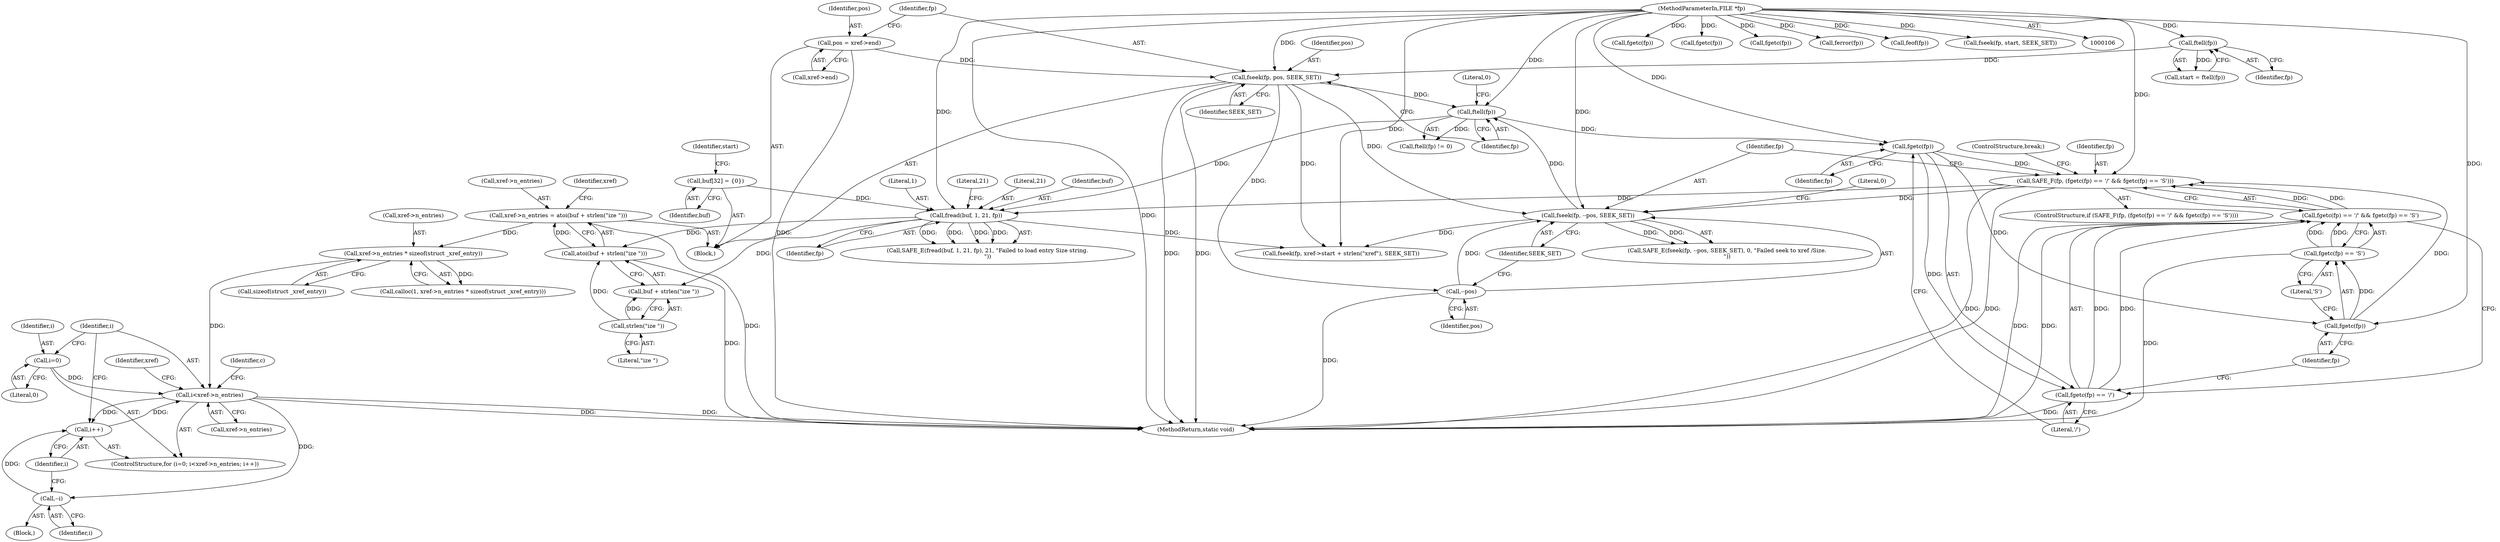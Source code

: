 digraph "0_pdfresurrect_0c4120fffa3dffe97b95c486a120eded82afe8a6_4@pointer" {
"1000208" [label="(Call,i<xref->n_entries)"];
"1000213" [label="(Call,i++)"];
"1000208" [label="(Call,i<xref->n_entries)"];
"1000205" [label="(Call,i=0)"];
"1000183" [label="(Call,xref->n_entries * sizeof(struct _xref_entry))"];
"1000168" [label="(Call,xref->n_entries = atoi(buf + strlen(\"ize \")))"];
"1000172" [label="(Call,atoi(buf + strlen(\"ize \")))"];
"1000161" [label="(Call,fread(buf, 1, 21, fp))"];
"1000116" [label="(Call,buf[32] = {0})"];
"1000139" [label="(Call,SAFE_F(fp, (fgetc(fp) == '/' && fgetc(fp) == 'S')))"];
"1000143" [label="(Call,fgetc(fp))"];
"1000135" [label="(Call,ftell(fp))"];
"1000129" [label="(Call,fseek(fp, pos, SEEK_SET))"];
"1000122" [label="(Call,ftell(fp))"];
"1000107" [label="(MethodParameterIn,FILE *fp)"];
"1000124" [label="(Call,pos = xref->end)"];
"1000153" [label="(Call,fseek(fp, --pos, SEEK_SET))"];
"1000155" [label="(Call,--pos)"];
"1000147" [label="(Call,fgetc(fp))"];
"1000141" [label="(Call,fgetc(fp) == '/' && fgetc(fp) == 'S')"];
"1000142" [label="(Call,fgetc(fp) == '/')"];
"1000146" [label="(Call,fgetc(fp) == 'S')"];
"1000175" [label="(Call,strlen(\"ize \"))"];
"1000346" [label="(Call,--i)"];
"1000209" [label="(Identifier,i)"];
"1000204" [label="(ControlStructure,for (i=0; i<xref->n_entries; i++))"];
"1000173" [label="(Call,buf + strlen(\"ize \"))"];
"1000116" [label="(Call,buf[32] = {0})"];
"1000161" [label="(Call,fread(buf, 1, 21, fp))"];
"1000143" [label="(Call,fgetc(fp))"];
"1000124" [label="(Call,pos = xref->end)"];
"1000192" [label="(Call,fseek(fp, xref->start + strlen(\"xref\"), SEEK_SET))"];
"1000156" [label="(Identifier,pos)"];
"1000137" [label="(Literal,0)"];
"1000265" [label="(Call,fgetc(fp))"];
"1000168" [label="(Call,xref->n_entries = atoi(buf + strlen(\"ize \")))"];
"1000150" [label="(ControlStructure,break;)"];
"1000141" [label="(Call,fgetc(fp) == '/' && fgetc(fp) == 'S')"];
"1000218" [label="(Call,fgetc(fp))"];
"1000134" [label="(Call,ftell(fp) != 0)"];
"1000184" [label="(Call,xref->n_entries)"];
"1000210" [label="(Call,xref->n_entries)"];
"1000123" [label="(Identifier,fp)"];
"1000155" [label="(Call,--pos)"];
"1000166" [label="(Literal,21)"];
"1000125" [label="(Identifier,pos)"];
"1000152" [label="(Call,SAFE_E(fseek(fp, --pos, SEEK_SET), 0, \"Failed seek to xref /Size.\n\"))"];
"1000164" [label="(Literal,21)"];
"1000230" [label="(Call,fgetc(fp))"];
"1000357" [label="(MethodReturn,static void)"];
"1000140" [label="(Identifier,fp)"];
"1000142" [label="(Call,fgetc(fp) == '/')"];
"1000162" [label="(Identifier,buf)"];
"1000187" [label="(Call,sizeof(struct _xref_entry))"];
"1000120" [label="(Call,start = ftell(fp))"];
"1000145" [label="(Literal,'/')"];
"1000217" [label="(Identifier,c)"];
"1000129" [label="(Call,fseek(fp, pos, SEEK_SET))"];
"1000214" [label="(Identifier,i)"];
"1000138" [label="(ControlStructure,if (SAFE_F(fp, (fgetc(fp) == '/' && fgetc(fp) == 'S'))))"];
"1000183" [label="(Call,xref->n_entries * sizeof(struct _xref_entry))"];
"1000250" [label="(Call,ferror(fp))"];
"1000126" [label="(Call,xref->end)"];
"1000144" [label="(Identifier,fp)"];
"1000130" [label="(Identifier,fp)"];
"1000205" [label="(Call,i=0)"];
"1000157" [label="(Identifier,SEEK_SET)"];
"1000341" [label="(Block,)"];
"1000117" [label="(Identifier,buf)"];
"1000176" [label="(Literal,\"ize \")"];
"1000213" [label="(Call,i++)"];
"1000136" [label="(Identifier,fp)"];
"1000107" [label="(MethodParameterIn,FILE *fp)"];
"1000135" [label="(Call,ftell(fp))"];
"1000146" [label="(Call,fgetc(fp) == 'S')"];
"1000121" [label="(Identifier,start)"];
"1000139" [label="(Call,SAFE_F(fp, (fgetc(fp) == '/' && fgetc(fp) == 'S')))"];
"1000206" [label="(Identifier,i)"];
"1000346" [label="(Call,--i)"];
"1000175" [label="(Call,strlen(\"ize \"))"];
"1000158" [label="(Literal,0)"];
"1000148" [label="(Identifier,fp)"];
"1000163" [label="(Literal,1)"];
"1000153" [label="(Call,fseek(fp, --pos, SEEK_SET))"];
"1000149" [label="(Literal,'S')"];
"1000350" [label="(Identifier,xref)"];
"1000109" [label="(Block,)"];
"1000132" [label="(Identifier,SEEK_SET)"];
"1000154" [label="(Identifier,fp)"];
"1000122" [label="(Call,ftell(fp))"];
"1000208" [label="(Call,i<xref->n_entries)"];
"1000172" [label="(Call,atoi(buf + strlen(\"ize \")))"];
"1000160" [label="(Call,SAFE_E(fread(buf, 1, 21, fp), 21, \"Failed to load entry Size string.\n\"))"];
"1000179" [label="(Identifier,xref)"];
"1000147" [label="(Call,fgetc(fp))"];
"1000181" [label="(Call,calloc(1, xref->n_entries * sizeof(struct _xref_entry)))"];
"1000131" [label="(Identifier,pos)"];
"1000246" [label="(Call,feof(fp))"];
"1000353" [label="(Call,fseek(fp, start, SEEK_SET))"];
"1000347" [label="(Identifier,i)"];
"1000207" [label="(Literal,0)"];
"1000165" [label="(Identifier,fp)"];
"1000169" [label="(Call,xref->n_entries)"];
"1000208" -> "1000204"  [label="AST: "];
"1000208" -> "1000210"  [label="CFG: "];
"1000209" -> "1000208"  [label="AST: "];
"1000210" -> "1000208"  [label="AST: "];
"1000217" -> "1000208"  [label="CFG: "];
"1000350" -> "1000208"  [label="CFG: "];
"1000208" -> "1000357"  [label="DDG: "];
"1000208" -> "1000357"  [label="DDG: "];
"1000213" -> "1000208"  [label="DDG: "];
"1000205" -> "1000208"  [label="DDG: "];
"1000183" -> "1000208"  [label="DDG: "];
"1000208" -> "1000213"  [label="DDG: "];
"1000208" -> "1000346"  [label="DDG: "];
"1000213" -> "1000204"  [label="AST: "];
"1000213" -> "1000214"  [label="CFG: "];
"1000214" -> "1000213"  [label="AST: "];
"1000209" -> "1000213"  [label="CFG: "];
"1000346" -> "1000213"  [label="DDG: "];
"1000205" -> "1000204"  [label="AST: "];
"1000205" -> "1000207"  [label="CFG: "];
"1000206" -> "1000205"  [label="AST: "];
"1000207" -> "1000205"  [label="AST: "];
"1000209" -> "1000205"  [label="CFG: "];
"1000183" -> "1000181"  [label="AST: "];
"1000183" -> "1000187"  [label="CFG: "];
"1000184" -> "1000183"  [label="AST: "];
"1000187" -> "1000183"  [label="AST: "];
"1000181" -> "1000183"  [label="CFG: "];
"1000183" -> "1000181"  [label="DDG: "];
"1000168" -> "1000183"  [label="DDG: "];
"1000168" -> "1000109"  [label="AST: "];
"1000168" -> "1000172"  [label="CFG: "];
"1000169" -> "1000168"  [label="AST: "];
"1000172" -> "1000168"  [label="AST: "];
"1000179" -> "1000168"  [label="CFG: "];
"1000168" -> "1000357"  [label="DDG: "];
"1000172" -> "1000168"  [label="DDG: "];
"1000172" -> "1000173"  [label="CFG: "];
"1000173" -> "1000172"  [label="AST: "];
"1000172" -> "1000357"  [label="DDG: "];
"1000161" -> "1000172"  [label="DDG: "];
"1000175" -> "1000172"  [label="DDG: "];
"1000161" -> "1000160"  [label="AST: "];
"1000161" -> "1000165"  [label="CFG: "];
"1000162" -> "1000161"  [label="AST: "];
"1000163" -> "1000161"  [label="AST: "];
"1000164" -> "1000161"  [label="AST: "];
"1000165" -> "1000161"  [label="AST: "];
"1000166" -> "1000161"  [label="CFG: "];
"1000161" -> "1000160"  [label="DDG: "];
"1000161" -> "1000160"  [label="DDG: "];
"1000161" -> "1000160"  [label="DDG: "];
"1000161" -> "1000160"  [label="DDG: "];
"1000116" -> "1000161"  [label="DDG: "];
"1000139" -> "1000161"  [label="DDG: "];
"1000135" -> "1000161"  [label="DDG: "];
"1000107" -> "1000161"  [label="DDG: "];
"1000161" -> "1000173"  [label="DDG: "];
"1000161" -> "1000192"  [label="DDG: "];
"1000116" -> "1000109"  [label="AST: "];
"1000116" -> "1000117"  [label="CFG: "];
"1000117" -> "1000116"  [label="AST: "];
"1000121" -> "1000116"  [label="CFG: "];
"1000139" -> "1000138"  [label="AST: "];
"1000139" -> "1000141"  [label="CFG: "];
"1000140" -> "1000139"  [label="AST: "];
"1000141" -> "1000139"  [label="AST: "];
"1000150" -> "1000139"  [label="CFG: "];
"1000154" -> "1000139"  [label="CFG: "];
"1000139" -> "1000357"  [label="DDG: "];
"1000139" -> "1000357"  [label="DDG: "];
"1000143" -> "1000139"  [label="DDG: "];
"1000147" -> "1000139"  [label="DDG: "];
"1000107" -> "1000139"  [label="DDG: "];
"1000141" -> "1000139"  [label="DDG: "];
"1000141" -> "1000139"  [label="DDG: "];
"1000139" -> "1000153"  [label="DDG: "];
"1000143" -> "1000142"  [label="AST: "];
"1000143" -> "1000144"  [label="CFG: "];
"1000144" -> "1000143"  [label="AST: "];
"1000145" -> "1000143"  [label="CFG: "];
"1000143" -> "1000142"  [label="DDG: "];
"1000135" -> "1000143"  [label="DDG: "];
"1000107" -> "1000143"  [label="DDG: "];
"1000143" -> "1000147"  [label="DDG: "];
"1000135" -> "1000134"  [label="AST: "];
"1000135" -> "1000136"  [label="CFG: "];
"1000136" -> "1000135"  [label="AST: "];
"1000137" -> "1000135"  [label="CFG: "];
"1000135" -> "1000134"  [label="DDG: "];
"1000129" -> "1000135"  [label="DDG: "];
"1000153" -> "1000135"  [label="DDG: "];
"1000107" -> "1000135"  [label="DDG: "];
"1000129" -> "1000109"  [label="AST: "];
"1000129" -> "1000132"  [label="CFG: "];
"1000130" -> "1000129"  [label="AST: "];
"1000131" -> "1000129"  [label="AST: "];
"1000132" -> "1000129"  [label="AST: "];
"1000136" -> "1000129"  [label="CFG: "];
"1000129" -> "1000357"  [label="DDG: "];
"1000129" -> "1000357"  [label="DDG: "];
"1000122" -> "1000129"  [label="DDG: "];
"1000107" -> "1000129"  [label="DDG: "];
"1000124" -> "1000129"  [label="DDG: "];
"1000129" -> "1000155"  [label="DDG: "];
"1000129" -> "1000153"  [label="DDG: "];
"1000129" -> "1000192"  [label="DDG: "];
"1000122" -> "1000120"  [label="AST: "];
"1000122" -> "1000123"  [label="CFG: "];
"1000123" -> "1000122"  [label="AST: "];
"1000120" -> "1000122"  [label="CFG: "];
"1000122" -> "1000120"  [label="DDG: "];
"1000107" -> "1000122"  [label="DDG: "];
"1000107" -> "1000106"  [label="AST: "];
"1000107" -> "1000357"  [label="DDG: "];
"1000107" -> "1000147"  [label="DDG: "];
"1000107" -> "1000153"  [label="DDG: "];
"1000107" -> "1000192"  [label="DDG: "];
"1000107" -> "1000218"  [label="DDG: "];
"1000107" -> "1000230"  [label="DDG: "];
"1000107" -> "1000246"  [label="DDG: "];
"1000107" -> "1000250"  [label="DDG: "];
"1000107" -> "1000265"  [label="DDG: "];
"1000107" -> "1000353"  [label="DDG: "];
"1000124" -> "1000109"  [label="AST: "];
"1000124" -> "1000126"  [label="CFG: "];
"1000125" -> "1000124"  [label="AST: "];
"1000126" -> "1000124"  [label="AST: "];
"1000130" -> "1000124"  [label="CFG: "];
"1000124" -> "1000357"  [label="DDG: "];
"1000153" -> "1000152"  [label="AST: "];
"1000153" -> "1000157"  [label="CFG: "];
"1000154" -> "1000153"  [label="AST: "];
"1000155" -> "1000153"  [label="AST: "];
"1000157" -> "1000153"  [label="AST: "];
"1000158" -> "1000153"  [label="CFG: "];
"1000153" -> "1000152"  [label="DDG: "];
"1000153" -> "1000152"  [label="DDG: "];
"1000155" -> "1000153"  [label="DDG: "];
"1000153" -> "1000192"  [label="DDG: "];
"1000155" -> "1000156"  [label="CFG: "];
"1000156" -> "1000155"  [label="AST: "];
"1000157" -> "1000155"  [label="CFG: "];
"1000155" -> "1000357"  [label="DDG: "];
"1000147" -> "1000146"  [label="AST: "];
"1000147" -> "1000148"  [label="CFG: "];
"1000148" -> "1000147"  [label="AST: "];
"1000149" -> "1000147"  [label="CFG: "];
"1000147" -> "1000146"  [label="DDG: "];
"1000141" -> "1000142"  [label="CFG: "];
"1000141" -> "1000146"  [label="CFG: "];
"1000142" -> "1000141"  [label="AST: "];
"1000146" -> "1000141"  [label="AST: "];
"1000141" -> "1000357"  [label="DDG: "];
"1000141" -> "1000357"  [label="DDG: "];
"1000142" -> "1000141"  [label="DDG: "];
"1000142" -> "1000141"  [label="DDG: "];
"1000146" -> "1000141"  [label="DDG: "];
"1000146" -> "1000141"  [label="DDG: "];
"1000142" -> "1000145"  [label="CFG: "];
"1000145" -> "1000142"  [label="AST: "];
"1000148" -> "1000142"  [label="CFG: "];
"1000142" -> "1000357"  [label="DDG: "];
"1000146" -> "1000149"  [label="CFG: "];
"1000149" -> "1000146"  [label="AST: "];
"1000146" -> "1000357"  [label="DDG: "];
"1000175" -> "1000173"  [label="AST: "];
"1000175" -> "1000176"  [label="CFG: "];
"1000176" -> "1000175"  [label="AST: "];
"1000173" -> "1000175"  [label="CFG: "];
"1000175" -> "1000173"  [label="DDG: "];
"1000346" -> "1000341"  [label="AST: "];
"1000346" -> "1000347"  [label="CFG: "];
"1000347" -> "1000346"  [label="AST: "];
"1000214" -> "1000346"  [label="CFG: "];
}
